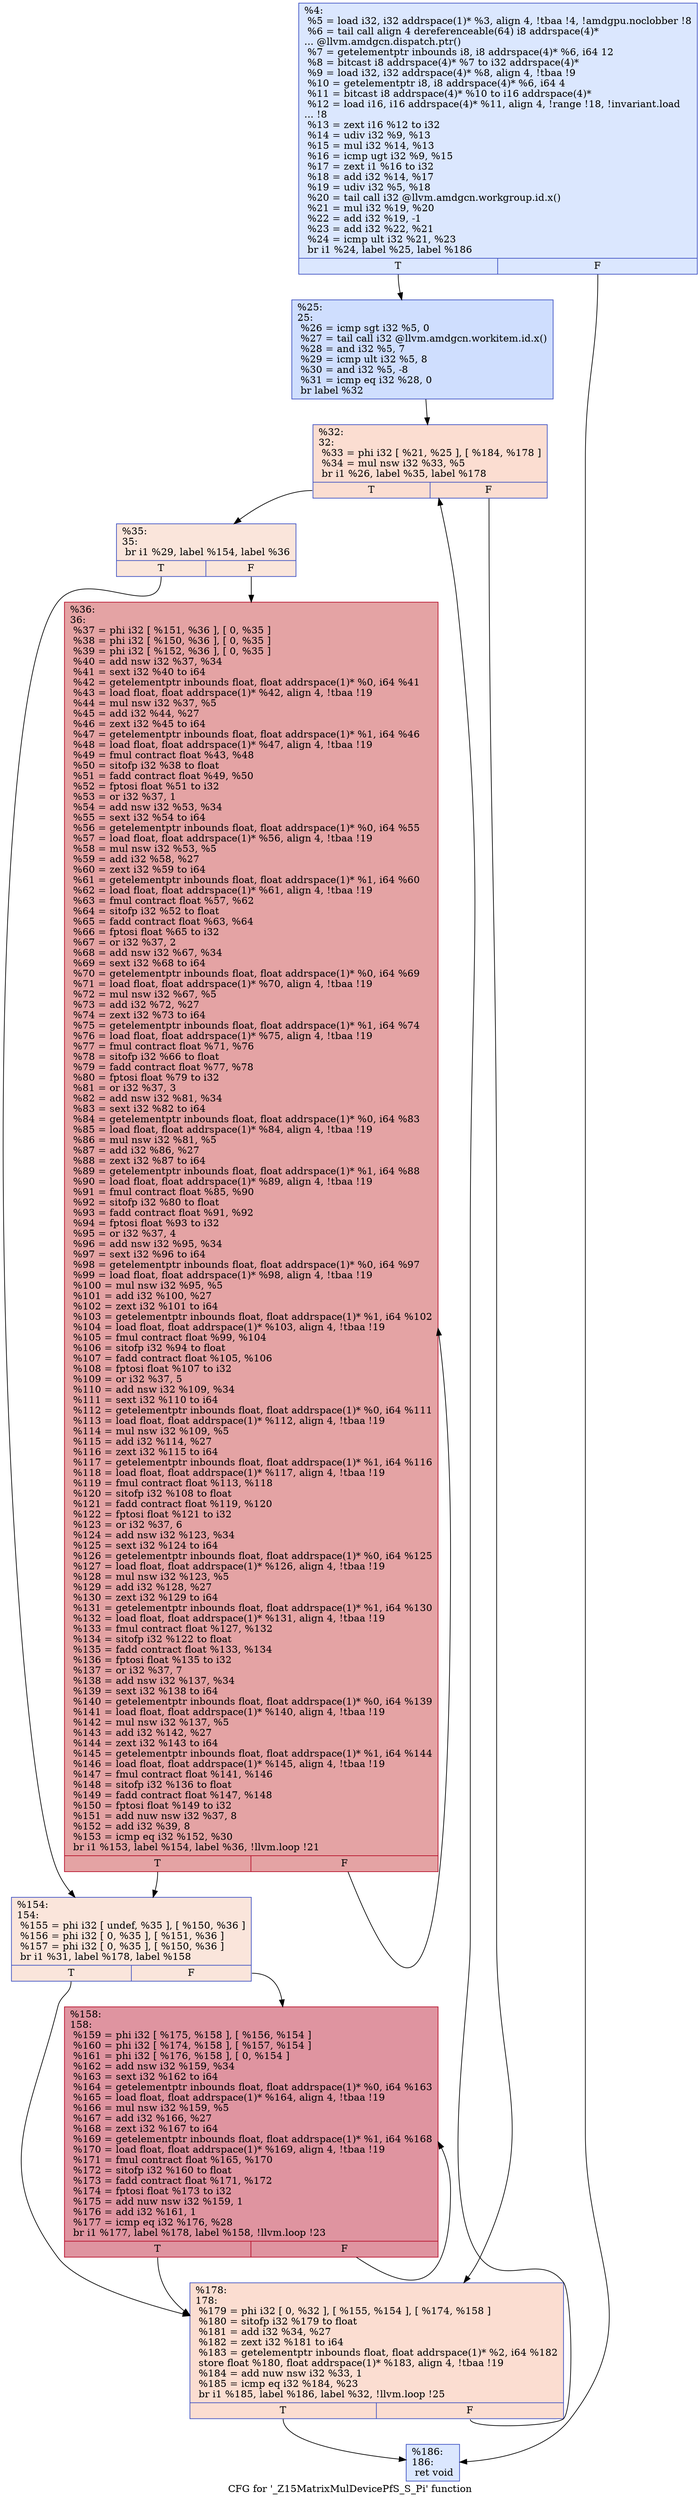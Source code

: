 digraph "CFG for '_Z15MatrixMulDevicePfS_S_Pi' function" {
	label="CFG for '_Z15MatrixMulDevicePfS_S_Pi' function";

	Node0x5d70ed0 [shape=record,color="#3d50c3ff", style=filled, fillcolor="#aec9fc70",label="{%4:\l  %5 = load i32, i32 addrspace(1)* %3, align 4, !tbaa !4, !amdgpu.noclobber !8\l  %6 = tail call align 4 dereferenceable(64) i8 addrspace(4)*\l... @llvm.amdgcn.dispatch.ptr()\l  %7 = getelementptr inbounds i8, i8 addrspace(4)* %6, i64 12\l  %8 = bitcast i8 addrspace(4)* %7 to i32 addrspace(4)*\l  %9 = load i32, i32 addrspace(4)* %8, align 4, !tbaa !9\l  %10 = getelementptr i8, i8 addrspace(4)* %6, i64 4\l  %11 = bitcast i8 addrspace(4)* %10 to i16 addrspace(4)*\l  %12 = load i16, i16 addrspace(4)* %11, align 4, !range !18, !invariant.load\l... !8\l  %13 = zext i16 %12 to i32\l  %14 = udiv i32 %9, %13\l  %15 = mul i32 %14, %13\l  %16 = icmp ugt i32 %9, %15\l  %17 = zext i1 %16 to i32\l  %18 = add i32 %14, %17\l  %19 = udiv i32 %5, %18\l  %20 = tail call i32 @llvm.amdgcn.workgroup.id.x()\l  %21 = mul i32 %19, %20\l  %22 = add i32 %19, -1\l  %23 = add i32 %22, %21\l  %24 = icmp ult i32 %21, %23\l  br i1 %24, label %25, label %186\l|{<s0>T|<s1>F}}"];
	Node0x5d70ed0:s0 -> Node0x5d739e0;
	Node0x5d70ed0:s1 -> Node0x5d73a70;
	Node0x5d739e0 [shape=record,color="#3d50c3ff", style=filled, fillcolor="#93b5fe70",label="{%25:\l25:                                               \l  %26 = icmp sgt i32 %5, 0\l  %27 = tail call i32 @llvm.amdgcn.workitem.id.x()\l  %28 = and i32 %5, 7\l  %29 = icmp ult i32 %5, 8\l  %30 = and i32 %5, -8\l  %31 = icmp eq i32 %28, 0\l  br label %32\l}"];
	Node0x5d739e0 -> Node0x5d74110;
	Node0x5d74110 [shape=record,color="#3d50c3ff", style=filled, fillcolor="#f7b39670",label="{%32:\l32:                                               \l  %33 = phi i32 [ %21, %25 ], [ %184, %178 ]\l  %34 = mul nsw i32 %33, %5\l  br i1 %26, label %35, label %178\l|{<s0>T|<s1>F}}"];
	Node0x5d74110:s0 -> Node0x5d74510;
	Node0x5d74110:s1 -> Node0x5d73410;
	Node0x5d74510 [shape=record,color="#3d50c3ff", style=filled, fillcolor="#f4c5ad70",label="{%35:\l35:                                               \l  br i1 %29, label %154, label %36\l|{<s0>T|<s1>F}}"];
	Node0x5d74510:s0 -> Node0x5d74650;
	Node0x5d74510:s1 -> Node0x5d746a0;
	Node0x5d746a0 [shape=record,color="#b70d28ff", style=filled, fillcolor="#c32e3170",label="{%36:\l36:                                               \l  %37 = phi i32 [ %151, %36 ], [ 0, %35 ]\l  %38 = phi i32 [ %150, %36 ], [ 0, %35 ]\l  %39 = phi i32 [ %152, %36 ], [ 0, %35 ]\l  %40 = add nsw i32 %37, %34\l  %41 = sext i32 %40 to i64\l  %42 = getelementptr inbounds float, float addrspace(1)* %0, i64 %41\l  %43 = load float, float addrspace(1)* %42, align 4, !tbaa !19\l  %44 = mul nsw i32 %37, %5\l  %45 = add i32 %44, %27\l  %46 = zext i32 %45 to i64\l  %47 = getelementptr inbounds float, float addrspace(1)* %1, i64 %46\l  %48 = load float, float addrspace(1)* %47, align 4, !tbaa !19\l  %49 = fmul contract float %43, %48\l  %50 = sitofp i32 %38 to float\l  %51 = fadd contract float %49, %50\l  %52 = fptosi float %51 to i32\l  %53 = or i32 %37, 1\l  %54 = add nsw i32 %53, %34\l  %55 = sext i32 %54 to i64\l  %56 = getelementptr inbounds float, float addrspace(1)* %0, i64 %55\l  %57 = load float, float addrspace(1)* %56, align 4, !tbaa !19\l  %58 = mul nsw i32 %53, %5\l  %59 = add i32 %58, %27\l  %60 = zext i32 %59 to i64\l  %61 = getelementptr inbounds float, float addrspace(1)* %1, i64 %60\l  %62 = load float, float addrspace(1)* %61, align 4, !tbaa !19\l  %63 = fmul contract float %57, %62\l  %64 = sitofp i32 %52 to float\l  %65 = fadd contract float %63, %64\l  %66 = fptosi float %65 to i32\l  %67 = or i32 %37, 2\l  %68 = add nsw i32 %67, %34\l  %69 = sext i32 %68 to i64\l  %70 = getelementptr inbounds float, float addrspace(1)* %0, i64 %69\l  %71 = load float, float addrspace(1)* %70, align 4, !tbaa !19\l  %72 = mul nsw i32 %67, %5\l  %73 = add i32 %72, %27\l  %74 = zext i32 %73 to i64\l  %75 = getelementptr inbounds float, float addrspace(1)* %1, i64 %74\l  %76 = load float, float addrspace(1)* %75, align 4, !tbaa !19\l  %77 = fmul contract float %71, %76\l  %78 = sitofp i32 %66 to float\l  %79 = fadd contract float %77, %78\l  %80 = fptosi float %79 to i32\l  %81 = or i32 %37, 3\l  %82 = add nsw i32 %81, %34\l  %83 = sext i32 %82 to i64\l  %84 = getelementptr inbounds float, float addrspace(1)* %0, i64 %83\l  %85 = load float, float addrspace(1)* %84, align 4, !tbaa !19\l  %86 = mul nsw i32 %81, %5\l  %87 = add i32 %86, %27\l  %88 = zext i32 %87 to i64\l  %89 = getelementptr inbounds float, float addrspace(1)* %1, i64 %88\l  %90 = load float, float addrspace(1)* %89, align 4, !tbaa !19\l  %91 = fmul contract float %85, %90\l  %92 = sitofp i32 %80 to float\l  %93 = fadd contract float %91, %92\l  %94 = fptosi float %93 to i32\l  %95 = or i32 %37, 4\l  %96 = add nsw i32 %95, %34\l  %97 = sext i32 %96 to i64\l  %98 = getelementptr inbounds float, float addrspace(1)* %0, i64 %97\l  %99 = load float, float addrspace(1)* %98, align 4, !tbaa !19\l  %100 = mul nsw i32 %95, %5\l  %101 = add i32 %100, %27\l  %102 = zext i32 %101 to i64\l  %103 = getelementptr inbounds float, float addrspace(1)* %1, i64 %102\l  %104 = load float, float addrspace(1)* %103, align 4, !tbaa !19\l  %105 = fmul contract float %99, %104\l  %106 = sitofp i32 %94 to float\l  %107 = fadd contract float %105, %106\l  %108 = fptosi float %107 to i32\l  %109 = or i32 %37, 5\l  %110 = add nsw i32 %109, %34\l  %111 = sext i32 %110 to i64\l  %112 = getelementptr inbounds float, float addrspace(1)* %0, i64 %111\l  %113 = load float, float addrspace(1)* %112, align 4, !tbaa !19\l  %114 = mul nsw i32 %109, %5\l  %115 = add i32 %114, %27\l  %116 = zext i32 %115 to i64\l  %117 = getelementptr inbounds float, float addrspace(1)* %1, i64 %116\l  %118 = load float, float addrspace(1)* %117, align 4, !tbaa !19\l  %119 = fmul contract float %113, %118\l  %120 = sitofp i32 %108 to float\l  %121 = fadd contract float %119, %120\l  %122 = fptosi float %121 to i32\l  %123 = or i32 %37, 6\l  %124 = add nsw i32 %123, %34\l  %125 = sext i32 %124 to i64\l  %126 = getelementptr inbounds float, float addrspace(1)* %0, i64 %125\l  %127 = load float, float addrspace(1)* %126, align 4, !tbaa !19\l  %128 = mul nsw i32 %123, %5\l  %129 = add i32 %128, %27\l  %130 = zext i32 %129 to i64\l  %131 = getelementptr inbounds float, float addrspace(1)* %1, i64 %130\l  %132 = load float, float addrspace(1)* %131, align 4, !tbaa !19\l  %133 = fmul contract float %127, %132\l  %134 = sitofp i32 %122 to float\l  %135 = fadd contract float %133, %134\l  %136 = fptosi float %135 to i32\l  %137 = or i32 %37, 7\l  %138 = add nsw i32 %137, %34\l  %139 = sext i32 %138 to i64\l  %140 = getelementptr inbounds float, float addrspace(1)* %0, i64 %139\l  %141 = load float, float addrspace(1)* %140, align 4, !tbaa !19\l  %142 = mul nsw i32 %137, %5\l  %143 = add i32 %142, %27\l  %144 = zext i32 %143 to i64\l  %145 = getelementptr inbounds float, float addrspace(1)* %1, i64 %144\l  %146 = load float, float addrspace(1)* %145, align 4, !tbaa !19\l  %147 = fmul contract float %141, %146\l  %148 = sitofp i32 %136 to float\l  %149 = fadd contract float %147, %148\l  %150 = fptosi float %149 to i32\l  %151 = add nuw nsw i32 %37, 8\l  %152 = add i32 %39, 8\l  %153 = icmp eq i32 %152, %30\l  br i1 %153, label %154, label %36, !llvm.loop !21\l|{<s0>T|<s1>F}}"];
	Node0x5d746a0:s0 -> Node0x5d74650;
	Node0x5d746a0:s1 -> Node0x5d746a0;
	Node0x5d74650 [shape=record,color="#3d50c3ff", style=filled, fillcolor="#f4c5ad70",label="{%154:\l154:                                              \l  %155 = phi i32 [ undef, %35 ], [ %150, %36 ]\l  %156 = phi i32 [ 0, %35 ], [ %151, %36 ]\l  %157 = phi i32 [ 0, %35 ], [ %150, %36 ]\l  br i1 %31, label %178, label %158\l|{<s0>T|<s1>F}}"];
	Node0x5d74650:s0 -> Node0x5d73410;
	Node0x5d74650:s1 -> Node0x5d79c50;
	Node0x5d79c50 [shape=record,color="#b70d28ff", style=filled, fillcolor="#b70d2870",label="{%158:\l158:                                              \l  %159 = phi i32 [ %175, %158 ], [ %156, %154 ]\l  %160 = phi i32 [ %174, %158 ], [ %157, %154 ]\l  %161 = phi i32 [ %176, %158 ], [ 0, %154 ]\l  %162 = add nsw i32 %159, %34\l  %163 = sext i32 %162 to i64\l  %164 = getelementptr inbounds float, float addrspace(1)* %0, i64 %163\l  %165 = load float, float addrspace(1)* %164, align 4, !tbaa !19\l  %166 = mul nsw i32 %159, %5\l  %167 = add i32 %166, %27\l  %168 = zext i32 %167 to i64\l  %169 = getelementptr inbounds float, float addrspace(1)* %1, i64 %168\l  %170 = load float, float addrspace(1)* %169, align 4, !tbaa !19\l  %171 = fmul contract float %165, %170\l  %172 = sitofp i32 %160 to float\l  %173 = fadd contract float %171, %172\l  %174 = fptosi float %173 to i32\l  %175 = add nuw nsw i32 %159, 1\l  %176 = add i32 %161, 1\l  %177 = icmp eq i32 %176, %28\l  br i1 %177, label %178, label %158, !llvm.loop !23\l|{<s0>T|<s1>F}}"];
	Node0x5d79c50:s0 -> Node0x5d73410;
	Node0x5d79c50:s1 -> Node0x5d79c50;
	Node0x5d73410 [shape=record,color="#3d50c3ff", style=filled, fillcolor="#f7b39670",label="{%178:\l178:                                              \l  %179 = phi i32 [ 0, %32 ], [ %155, %154 ], [ %174, %158 ]\l  %180 = sitofp i32 %179 to float\l  %181 = add i32 %34, %27\l  %182 = zext i32 %181 to i64\l  %183 = getelementptr inbounds float, float addrspace(1)* %2, i64 %182\l  store float %180, float addrspace(1)* %183, align 4, !tbaa !19\l  %184 = add nuw nsw i32 %33, 1\l  %185 = icmp eq i32 %184, %23\l  br i1 %185, label %186, label %32, !llvm.loop !25\l|{<s0>T|<s1>F}}"];
	Node0x5d73410:s0 -> Node0x5d73a70;
	Node0x5d73410:s1 -> Node0x5d74110;
	Node0x5d73a70 [shape=record,color="#3d50c3ff", style=filled, fillcolor="#aec9fc70",label="{%186:\l186:                                              \l  ret void\l}"];
}
